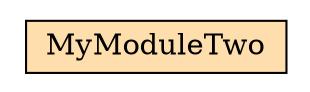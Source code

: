 digraph MyModuleTwo_hierarchy { rankdir="TB" 
 node [shape="rectangle"]; 
rankdir="LR" 
stylesheet = "styles.css"
module_4 [shape= "plaintext" href="MyModuleTwo.dot.svg" label=<

<TABLE BORDER="0" CELLBORDER="1" CELLSPACING="0" CELLPADDING="4" >
      
  <TR >
    <TD BGCOLOR="#FFDEAD" > MyModuleTwo </TD>
  </TR>
        
</TABLE>>];

      }